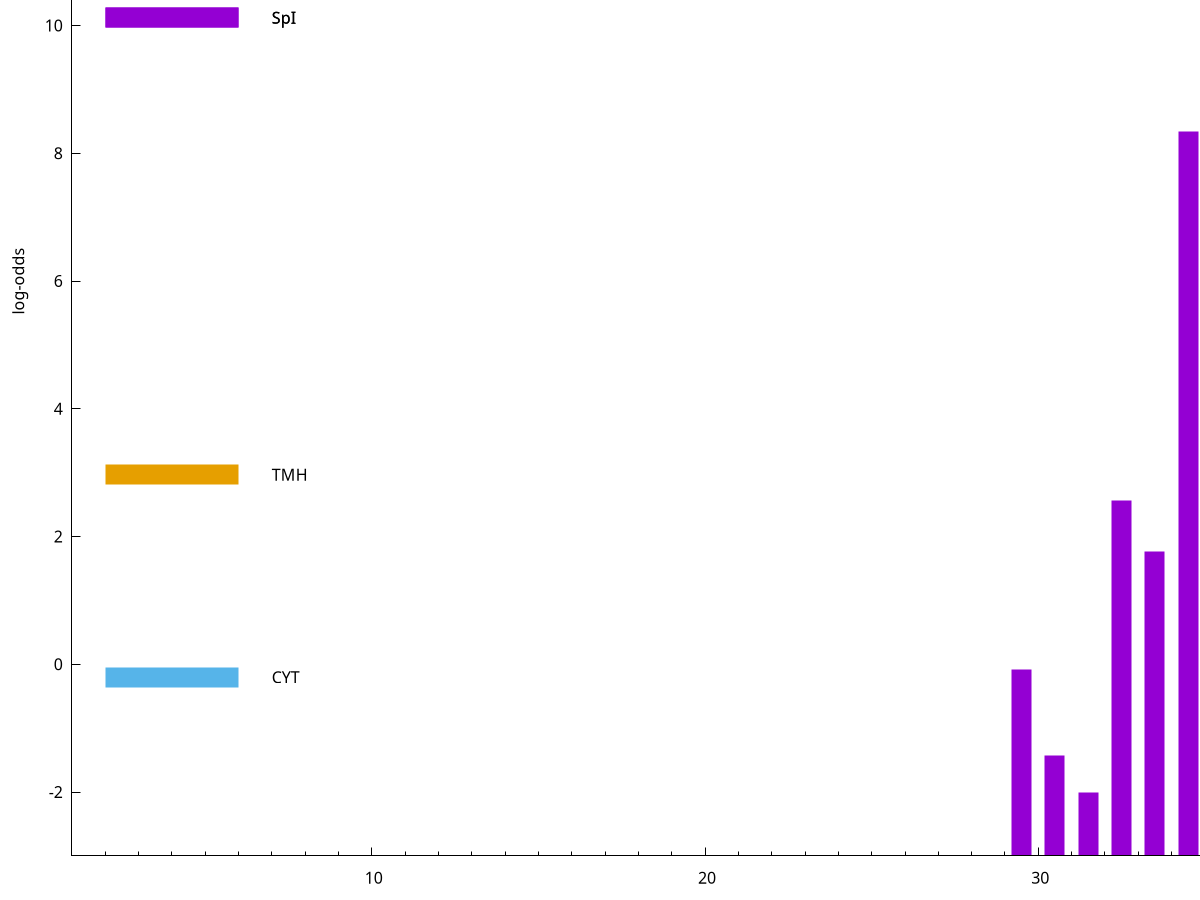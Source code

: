 set title "LipoP predictions for SRR4065638.gff"
set size 2., 1.4
set xrange [1:70] 
set mxtics 10
set yrange [-3:15]
set y2range [0:18]
set ylabel "log-odds"
set term postscript eps color solid "Helvetica" 30
set output "SRR4065638.gff5.eps"
set arrow from 2,10.1251 to 6,10.1251 nohead lt 1 lw 20
set label "SpI" at 7,10.1251
set arrow from 2,2.96861 to 6,2.96861 nohead lt 4 lw 20
set label "TMH" at 7,2.96861
set arrow from 2,-0.200913 to 6,-0.200913 nohead lt 3 lw 20
set label "CYT" at 7,-0.200913
set arrow from 2,10.1251 to 6,10.1251 nohead lt 1 lw 20
set label "SpI" at 7,10.1251
# NOTE: The scores below are the log-odds scores with the threshold
# NOTE: subtracted (a hack to make gnuplot make the histogram all
# NOTE: look nice).
plot "-" axes x1y2 title "" with impulses lt 1 lw 20
35.500000 12.047040
34.500000 11.339620
40.500000 10.251000
44.500000 9.392800
37.500000 6.627630
32.500000 5.558100
33.500000 4.770870
38.500000 4.520460
29.500000 2.912375
42.500000 2.454972
36.500000 2.093113
30.500000 1.577010
31.500000 0.991590
e
exit
